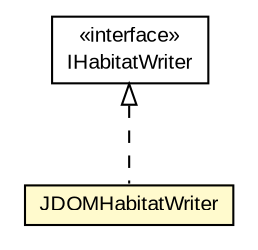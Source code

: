 #!/usr/local/bin/dot
#
# Class diagram 
# Generated by UMLGraph version R5_6-24-gf6e263 (http://www.umlgraph.org/)
#

digraph G {
	edge [fontname="arial",fontsize=10,labelfontname="arial",labelfontsize=10];
	node [fontname="arial",fontsize=10,shape=plaintext];
	nodesep=0.25;
	ranksep=0.5;
	// edu.arizona.biosemantics.semanticmarkup.markupelement.habitat.io.IHabitatWriter
	c93864 [label=<<table title="edu.arizona.biosemantics.semanticmarkup.markupelement.habitat.io.IHabitatWriter" border="0" cellborder="1" cellspacing="0" cellpadding="2" port="p" href="../IHabitatWriter.html">
		<tr><td><table border="0" cellspacing="0" cellpadding="1">
<tr><td align="center" balign="center"> &#171;interface&#187; </td></tr>
<tr><td align="center" balign="center"> IHabitatWriter </td></tr>
		</table></td></tr>
		</table>>, URL="../IHabitatWriter.html", fontname="arial", fontcolor="black", fontsize=10.0];
	// edu.arizona.biosemantics.semanticmarkup.markupelement.habitat.io.lib.JDOMHabitatWriter
	c93866 [label=<<table title="edu.arizona.biosemantics.semanticmarkup.markupelement.habitat.io.lib.JDOMHabitatWriter" border="0" cellborder="1" cellspacing="0" cellpadding="2" port="p" bgcolor="lemonChiffon" href="./JDOMHabitatWriter.html">
		<tr><td><table border="0" cellspacing="0" cellpadding="1">
<tr><td align="center" balign="center"> JDOMHabitatWriter </td></tr>
		</table></td></tr>
		</table>>, URL="./JDOMHabitatWriter.html", fontname="arial", fontcolor="black", fontsize=10.0];
	//edu.arizona.biosemantics.semanticmarkup.markupelement.habitat.io.lib.JDOMHabitatWriter implements edu.arizona.biosemantics.semanticmarkup.markupelement.habitat.io.IHabitatWriter
	c93864:p -> c93866:p [dir=back,arrowtail=empty,style=dashed];
}

